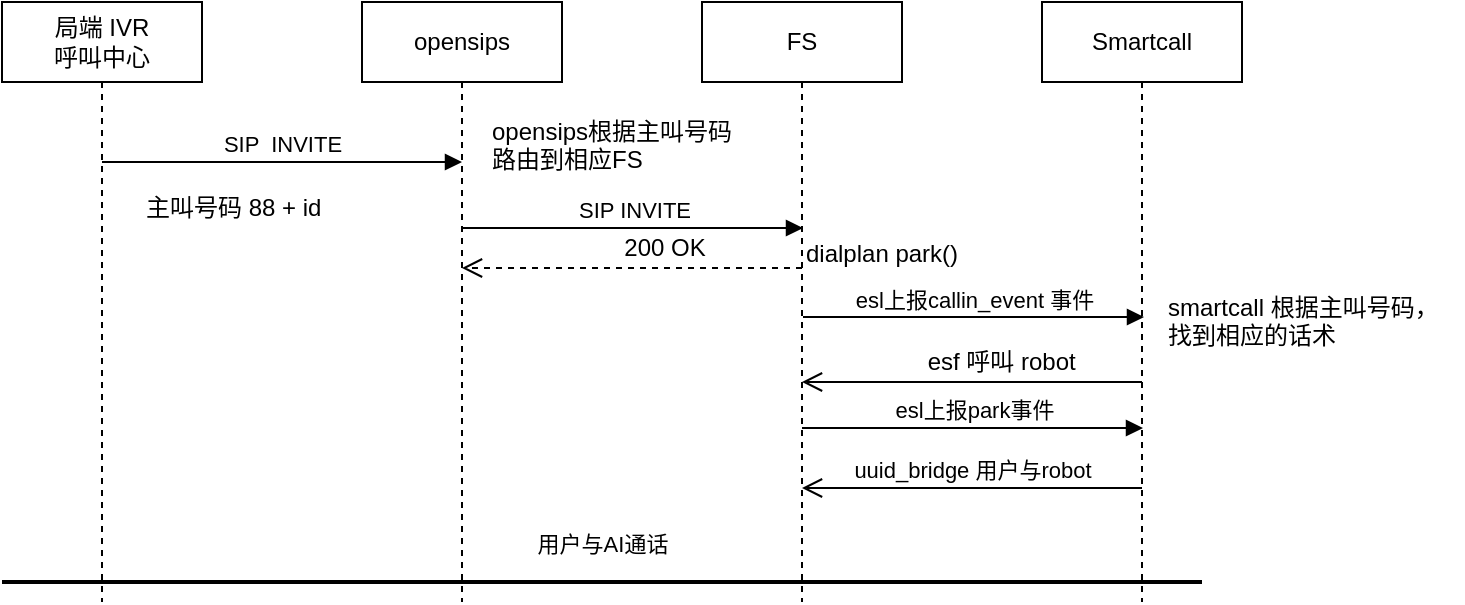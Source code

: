 <mxfile version="10.6.7" type="github"><diagram id="RMmNoxNE2acr0KCUxfcZ" name="第 1 页"><mxGraphModel dx="840" dy="421" grid="1" gridSize="10" guides="1" tooltips="1" connect="1" arrows="1" fold="1" page="1" pageScale="1" pageWidth="827" pageHeight="1169" math="0" shadow="0"><root><mxCell id="0"/><mxCell id="1" parent="0"/><mxCell id="oOYf7ftWBTHH0KaJbAzJ-1" value="FS" style="shape=umlLifeline;perimeter=lifelinePerimeter;whiteSpace=wrap;html=1;container=1;collapsible=0;recursiveResize=0;outlineConnect=0;" parent="1" vertex="1"><mxGeometry x="410" y="40" width="100" height="300" as="geometry"/></mxCell><mxCell id="oOYf7ftWBTHH0KaJbAzJ-2" value="opensips" style="shape=umlLifeline;perimeter=lifelinePerimeter;whiteSpace=wrap;html=1;container=1;collapsible=0;recursiveResize=0;outlineConnect=0;" parent="1" vertex="1"><mxGeometry x="240" y="40" width="100" height="300" as="geometry"/></mxCell><mxCell id="oOYf7ftWBTHH0KaJbAzJ-3" value="局端 IVR&lt;br&gt;呼叫中心" style="shape=umlLifeline;perimeter=lifelinePerimeter;whiteSpace=wrap;html=1;container=1;collapsible=0;recursiveResize=0;outlineConnect=0;" parent="1" vertex="1"><mxGeometry x="60" y="40" width="100" height="300" as="geometry"/></mxCell><mxCell id="oOYf7ftWBTHH0KaJbAzJ-8" value="SIP &amp;nbsp;INVITE" style="html=1;verticalAlign=bottom;endArrow=block;" parent="1" source="oOYf7ftWBTHH0KaJbAzJ-3" edge="1"><mxGeometry width="80" relative="1" as="geometry"><mxPoint x="120" y="130" as="sourcePoint"/><mxPoint x="290" y="120" as="targetPoint"/><Array as="points"><mxPoint x="280" y="120"/></Array></mxGeometry></mxCell><mxCell id="oOYf7ftWBTHH0KaJbAzJ-9" value="SIP INVITE" style="html=1;verticalAlign=bottom;endArrow=block;" parent="1" edge="1"><mxGeometry width="80" relative="1" as="geometry"><mxPoint x="290" y="153" as="sourcePoint"/><mxPoint x="461" y="153" as="targetPoint"/><Array as="points"><mxPoint x="460.5" y="153"/></Array></mxGeometry></mxCell><mxCell id="oOYf7ftWBTHH0KaJbAzJ-10" value="Smartcall" style="shape=umlLifeline;perimeter=lifelinePerimeter;whiteSpace=wrap;html=1;container=1;collapsible=0;recursiveResize=0;outlineConnect=0;" parent="1" vertex="1"><mxGeometry x="580" y="40" width="100" height="300" as="geometry"/></mxCell><mxCell id="oOYf7ftWBTHH0KaJbAzJ-11" value="esl上报callin_event 事件" style="html=1;verticalAlign=bottom;endArrow=block;" parent="1" edge="1"><mxGeometry width="80" relative="1" as="geometry"><mxPoint x="460.5" y="197.5" as="sourcePoint"/><mxPoint x="631.5" y="197.5" as="targetPoint"/><Array as="points"><mxPoint x="631" y="197.5"/></Array></mxGeometry></mxCell><mxCell id="oOYf7ftWBTHH0KaJbAzJ-12" value="主叫号码 88 + id" style="text;html=1;resizable=0;points=[];autosize=1;align=left;verticalAlign=top;spacingTop=-4;" parent="1" vertex="1"><mxGeometry x="130" y="133" width="100" height="20" as="geometry"/></mxCell><mxCell id="oOYf7ftWBTHH0KaJbAzJ-14" value="" style="html=1;verticalAlign=bottom;endArrow=open;endSize=8;" parent="1" edge="1"><mxGeometry relative="1" as="geometry"><mxPoint x="630" y="230" as="sourcePoint"/><mxPoint x="460" y="230" as="targetPoint"/><Array as="points"><mxPoint x="550.5" y="230"/></Array></mxGeometry></mxCell><mxCell id="oOYf7ftWBTHH0KaJbAzJ-20" value="esf 呼叫 robot&amp;nbsp;" style="text;html=1;resizable=0;points=[];align=center;verticalAlign=middle;labelBackgroundColor=#ffffff;" parent="oOYf7ftWBTHH0KaJbAzJ-14" vertex="1" connectable="0"><mxGeometry x="-0.065" y="10" relative="1" as="geometry"><mxPoint x="10.5" y="-20" as="offset"/></mxGeometry></mxCell><mxCell id="oOYf7ftWBTHH0KaJbAzJ-19" value="smartcall 根据主叫号码，&lt;br&gt;找到相应的话术" style="text;html=1;resizable=0;points=[];autosize=1;align=left;verticalAlign=top;spacingTop=-4;" parent="1" vertex="1"><mxGeometry x="640.5" y="183" width="150" height="30" as="geometry"/></mxCell><mxCell id="ldDXXYVfBYKAtvx2-zG--5" value="" style="html=1;verticalAlign=bottom;endArrow=open;dashed=1;endSize=8;" edge="1" parent="1"><mxGeometry relative="1" as="geometry"><mxPoint x="460" y="173" as="sourcePoint"/><mxPoint x="290" y="173" as="targetPoint"/><Array as="points"><mxPoint x="380.5" y="173"/></Array></mxGeometry></mxCell><mxCell id="ldDXXYVfBYKAtvx2-zG--6" value="200 OK" style="text;html=1;resizable=0;points=[];align=center;verticalAlign=middle;labelBackgroundColor=#ffffff;" vertex="1" connectable="0" parent="ldDXXYVfBYKAtvx2-zG--5"><mxGeometry x="-0.065" y="10" relative="1" as="geometry"><mxPoint x="10.5" y="-20" as="offset"/></mxGeometry></mxCell><mxCell id="ldDXXYVfBYKAtvx2-zG--7" value="dialplan park()" style="text;html=1;resizable=0;points=[];autosize=1;align=left;verticalAlign=top;spacingTop=-4;" vertex="1" parent="1"><mxGeometry x="460" y="156" width="90" height="20" as="geometry"/></mxCell><mxCell id="ldDXXYVfBYKAtvx2-zG--11" value="esl上报park事件" style="html=1;verticalAlign=bottom;endArrow=block;" edge="1" parent="1"><mxGeometry width="80" relative="1" as="geometry"><mxPoint x="460" y="253" as="sourcePoint"/><mxPoint x="631" y="253" as="targetPoint"/><Array as="points"><mxPoint x="630.5" y="253"/></Array></mxGeometry></mxCell><mxCell id="ldDXXYVfBYKAtvx2-zG--12" value="uuid_bridge 用户与robot&lt;br&gt;" style="html=1;verticalAlign=bottom;endArrow=open;endSize=8;" edge="1" parent="1"><mxGeometry relative="1" as="geometry"><mxPoint x="630" y="283" as="sourcePoint"/><mxPoint x="460" y="283" as="targetPoint"/><Array as="points"><mxPoint x="550.5" y="283"/></Array></mxGeometry></mxCell><mxCell id="ldDXXYVfBYKAtvx2-zG--14" value="用户与AI通话" style="html=1;verticalAlign=bottom;endArrow=none;endFill=0;strokeWidth=2;" edge="1" parent="1"><mxGeometry x="0.332" y="100" width="80" relative="1" as="geometry"><mxPoint x="60" y="330" as="sourcePoint"/><mxPoint x="660" y="330" as="targetPoint"/><Array as="points"><mxPoint x="459.5" y="330"/></Array><mxPoint x="-100" y="90" as="offset"/></mxGeometry></mxCell><mxCell id="ldDXXYVfBYKAtvx2-zG--15" value="opensips根据主叫号码&lt;br&gt;路由到相应FS" style="text;html=1;resizable=0;points=[];autosize=1;align=left;verticalAlign=top;spacingTop=-4;" vertex="1" parent="1"><mxGeometry x="303" y="95" width="140" height="30" as="geometry"/></mxCell></root></mxGraphModel></diagram></mxfile>